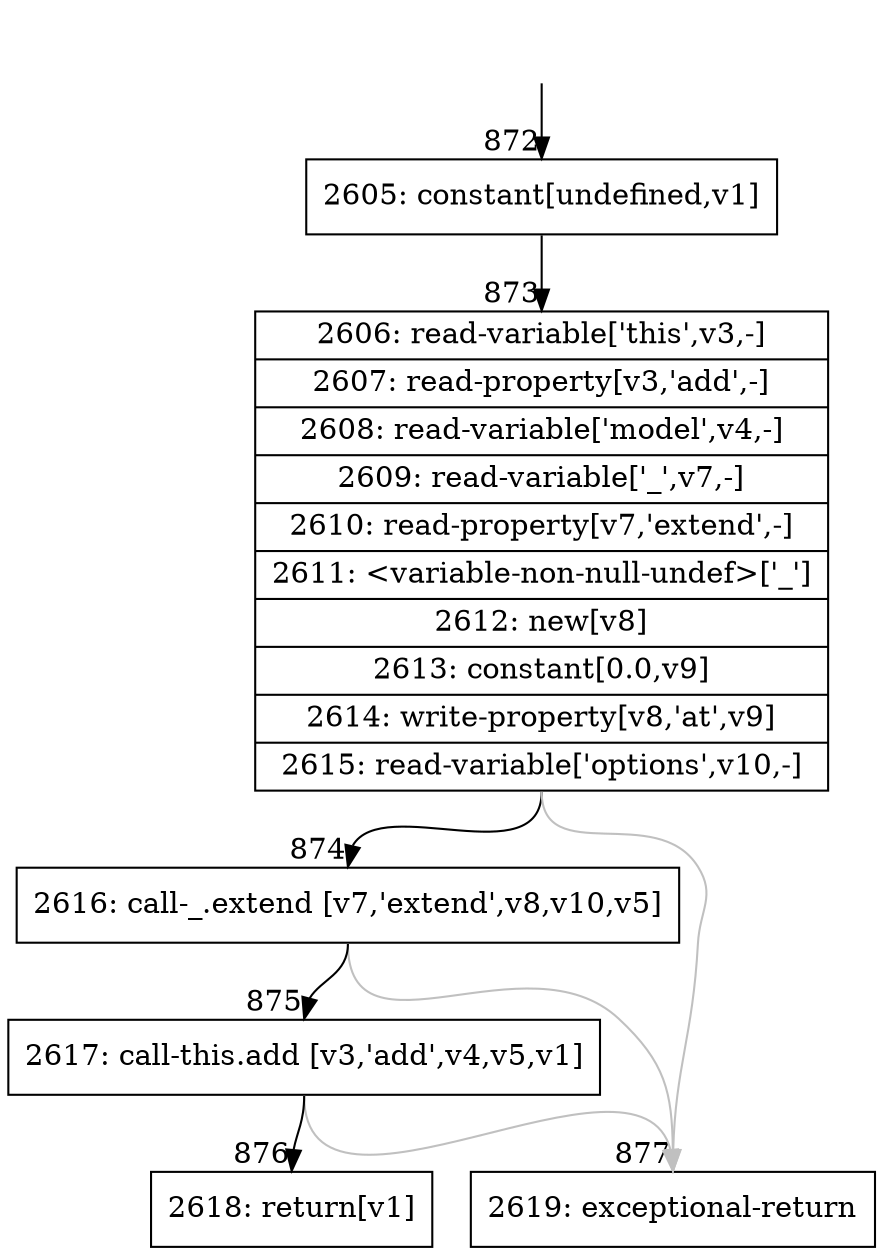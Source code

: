 digraph {
rankdir="TD"
BB_entry55[shape=none,label=""];
BB_entry55 -> BB872 [tailport=s, headport=n, headlabel="    872"]
BB872 [shape=record label="{2605: constant[undefined,v1]}" ] 
BB872 -> BB873 [tailport=s, headport=n, headlabel="      873"]
BB873 [shape=record label="{2606: read-variable['this',v3,-]|2607: read-property[v3,'add',-]|2608: read-variable['model',v4,-]|2609: read-variable['_',v7,-]|2610: read-property[v7,'extend',-]|2611: \<variable-non-null-undef\>['_']|2612: new[v8]|2613: constant[0.0,v9]|2614: write-property[v8,'at',v9]|2615: read-variable['options',v10,-]}" ] 
BB873 -> BB874 [tailport=s, headport=n, headlabel="      874"]
BB873 -> BB877 [tailport=s, headport=n, color=gray, headlabel="      877"]
BB874 [shape=record label="{2616: call-_.extend [v7,'extend',v8,v10,v5]}" ] 
BB874 -> BB875 [tailport=s, headport=n, headlabel="      875"]
BB874 -> BB877 [tailport=s, headport=n, color=gray]
BB875 [shape=record label="{2617: call-this.add [v3,'add',v4,v5,v1]}" ] 
BB875 -> BB876 [tailport=s, headport=n, headlabel="      876"]
BB875 -> BB877 [tailport=s, headport=n, color=gray]
BB876 [shape=record label="{2618: return[v1]}" ] 
BB877 [shape=record label="{2619: exceptional-return}" ] 
//#$~ 788
}
